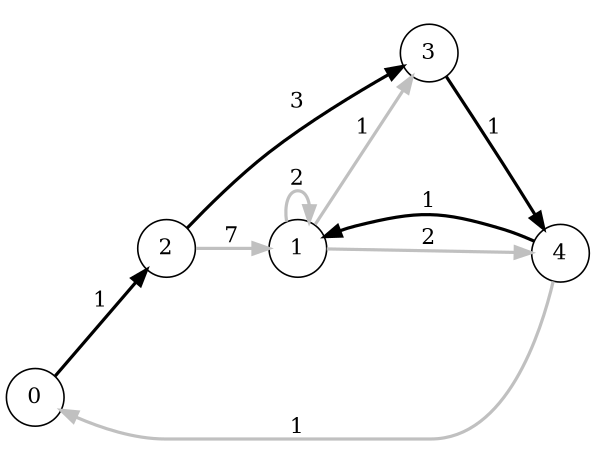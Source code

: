 digraph D {
  rankdir=LR
  size="4,3"
  ratio="fill"
  edge[style="bold"]
  node[shape="circle"]
0 -> 2[label="1", color="black"]1 -> 1[label="2", color="grey"]1 -> 3[label="1", color="grey"]1 -> 4[label="2", color="grey"]2 -> 1[label="7", color="grey"]2 -> 3[label="3", color="black"]3 -> 4[label="1", color="black"]4 -> 0[label="1", color="grey"]4 -> 1[label="1", color="black"]}